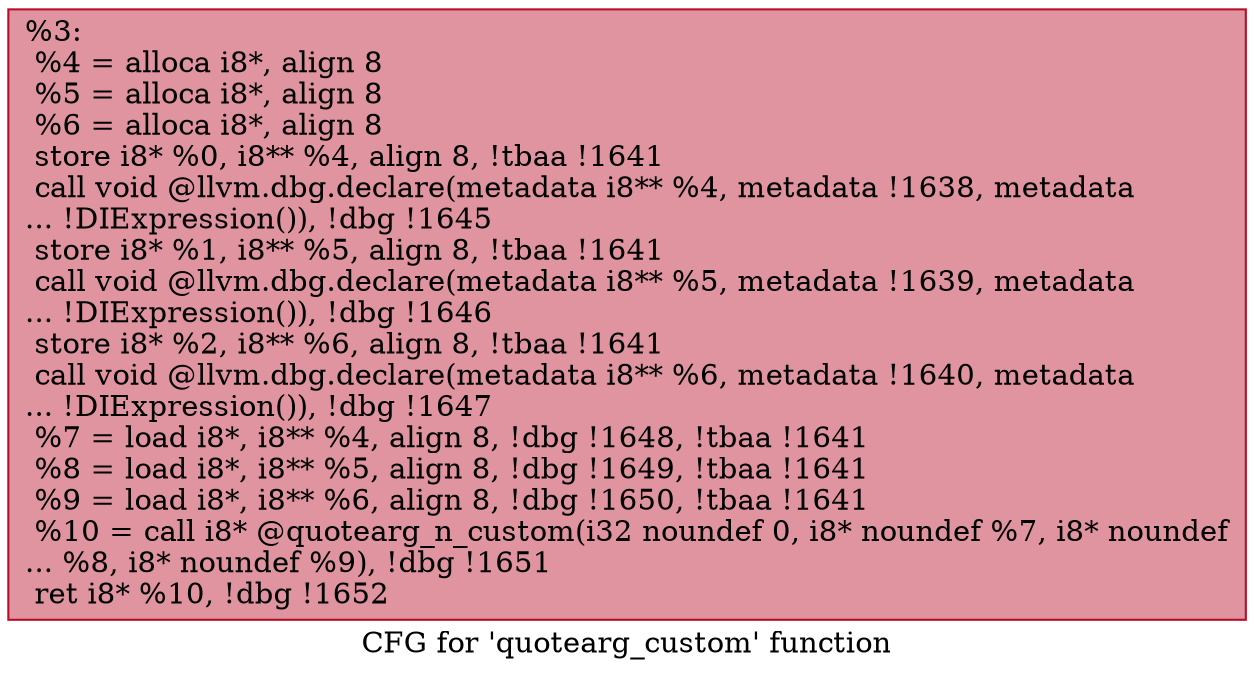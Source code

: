 digraph "CFG for 'quotearg_custom' function" {
	label="CFG for 'quotearg_custom' function";

	Node0x183c850 [shape=record,color="#b70d28ff", style=filled, fillcolor="#b70d2870",label="{%3:\l  %4 = alloca i8*, align 8\l  %5 = alloca i8*, align 8\l  %6 = alloca i8*, align 8\l  store i8* %0, i8** %4, align 8, !tbaa !1641\l  call void @llvm.dbg.declare(metadata i8** %4, metadata !1638, metadata\l... !DIExpression()), !dbg !1645\l  store i8* %1, i8** %5, align 8, !tbaa !1641\l  call void @llvm.dbg.declare(metadata i8** %5, metadata !1639, metadata\l... !DIExpression()), !dbg !1646\l  store i8* %2, i8** %6, align 8, !tbaa !1641\l  call void @llvm.dbg.declare(metadata i8** %6, metadata !1640, metadata\l... !DIExpression()), !dbg !1647\l  %7 = load i8*, i8** %4, align 8, !dbg !1648, !tbaa !1641\l  %8 = load i8*, i8** %5, align 8, !dbg !1649, !tbaa !1641\l  %9 = load i8*, i8** %6, align 8, !dbg !1650, !tbaa !1641\l  %10 = call i8* @quotearg_n_custom(i32 noundef 0, i8* noundef %7, i8* noundef\l... %8, i8* noundef %9), !dbg !1651\l  ret i8* %10, !dbg !1652\l}"];
}
